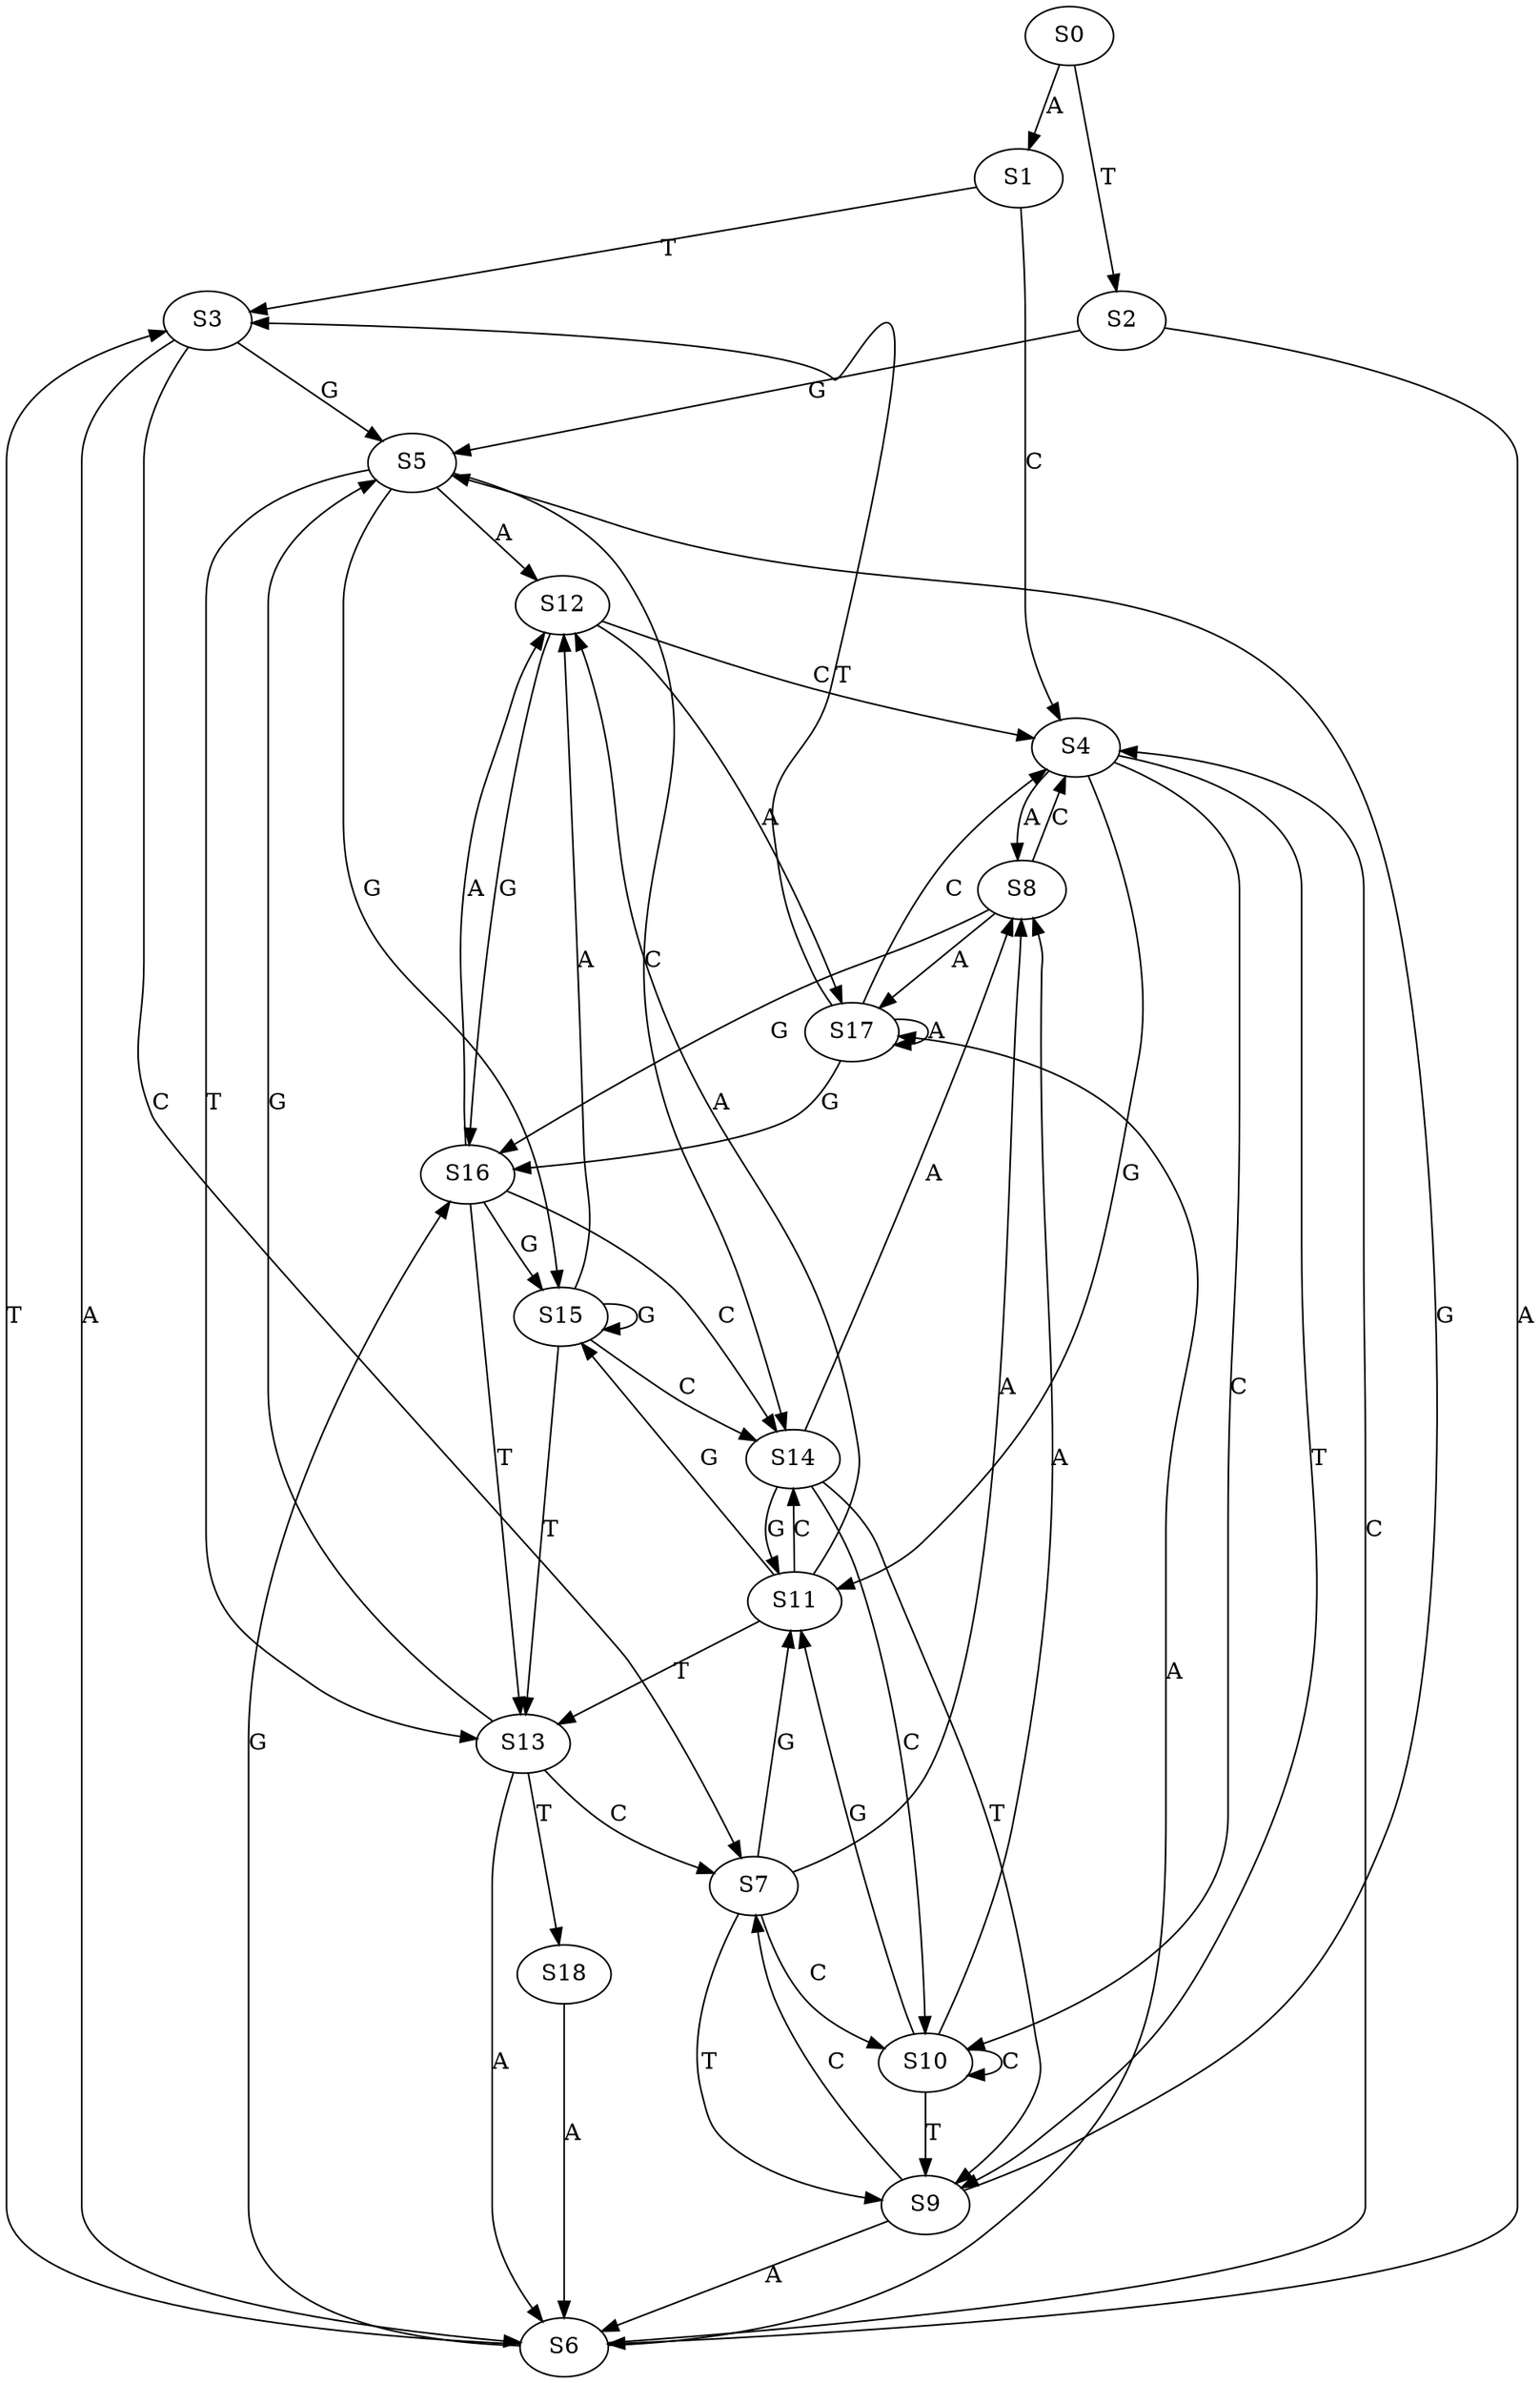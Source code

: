 strict digraph  {
	S0 -> S1 [ label = A ];
	S0 -> S2 [ label = T ];
	S1 -> S3 [ label = T ];
	S1 -> S4 [ label = C ];
	S2 -> S5 [ label = G ];
	S2 -> S6 [ label = A ];
	S3 -> S6 [ label = A ];
	S3 -> S7 [ label = C ];
	S3 -> S5 [ label = G ];
	S4 -> S8 [ label = A ];
	S4 -> S9 [ label = T ];
	S4 -> S10 [ label = C ];
	S4 -> S11 [ label = G ];
	S5 -> S12 [ label = A ];
	S5 -> S13 [ label = T ];
	S5 -> S14 [ label = C ];
	S5 -> S15 [ label = G ];
	S6 -> S16 [ label = G ];
	S6 -> S3 [ label = T ];
	S6 -> S4 [ label = C ];
	S6 -> S17 [ label = A ];
	S7 -> S9 [ label = T ];
	S7 -> S11 [ label = G ];
	S7 -> S10 [ label = C ];
	S7 -> S8 [ label = A ];
	S8 -> S16 [ label = G ];
	S8 -> S4 [ label = C ];
	S8 -> S17 [ label = A ];
	S9 -> S5 [ label = G ];
	S9 -> S7 [ label = C ];
	S9 -> S6 [ label = A ];
	S10 -> S11 [ label = G ];
	S10 -> S10 [ label = C ];
	S10 -> S8 [ label = A ];
	S10 -> S9 [ label = T ];
	S11 -> S15 [ label = G ];
	S11 -> S13 [ label = T ];
	S11 -> S12 [ label = A ];
	S11 -> S14 [ label = C ];
	S12 -> S16 [ label = G ];
	S12 -> S17 [ label = A ];
	S12 -> S4 [ label = C ];
	S13 -> S6 [ label = A ];
	S13 -> S7 [ label = C ];
	S13 -> S5 [ label = G ];
	S13 -> S18 [ label = T ];
	S14 -> S10 [ label = C ];
	S14 -> S8 [ label = A ];
	S14 -> S9 [ label = T ];
	S14 -> S11 [ label = G ];
	S15 -> S12 [ label = A ];
	S15 -> S13 [ label = T ];
	S15 -> S15 [ label = G ];
	S15 -> S14 [ label = C ];
	S16 -> S13 [ label = T ];
	S16 -> S15 [ label = G ];
	S16 -> S12 [ label = A ];
	S16 -> S14 [ label = C ];
	S17 -> S3 [ label = T ];
	S17 -> S4 [ label = C ];
	S17 -> S16 [ label = G ];
	S17 -> S17 [ label = A ];
	S18 -> S6 [ label = A ];
}
